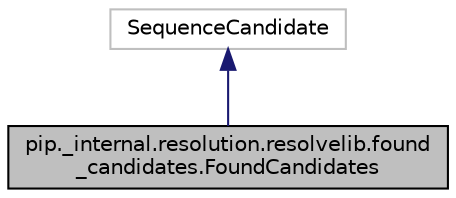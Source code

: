 digraph "pip._internal.resolution.resolvelib.found_candidates.FoundCandidates"
{
 // LATEX_PDF_SIZE
  edge [fontname="Helvetica",fontsize="10",labelfontname="Helvetica",labelfontsize="10"];
  node [fontname="Helvetica",fontsize="10",shape=record];
  Node1 [label="pip._internal.resolution.resolvelib.found\l_candidates.FoundCandidates",height=0.2,width=0.4,color="black", fillcolor="grey75", style="filled", fontcolor="black",tooltip=" "];
  Node2 -> Node1 [dir="back",color="midnightblue",fontsize="10",style="solid",fontname="Helvetica"];
  Node2 [label="SequenceCandidate",height=0.2,width=0.4,color="grey75", fillcolor="white", style="filled",tooltip=" "];
}

